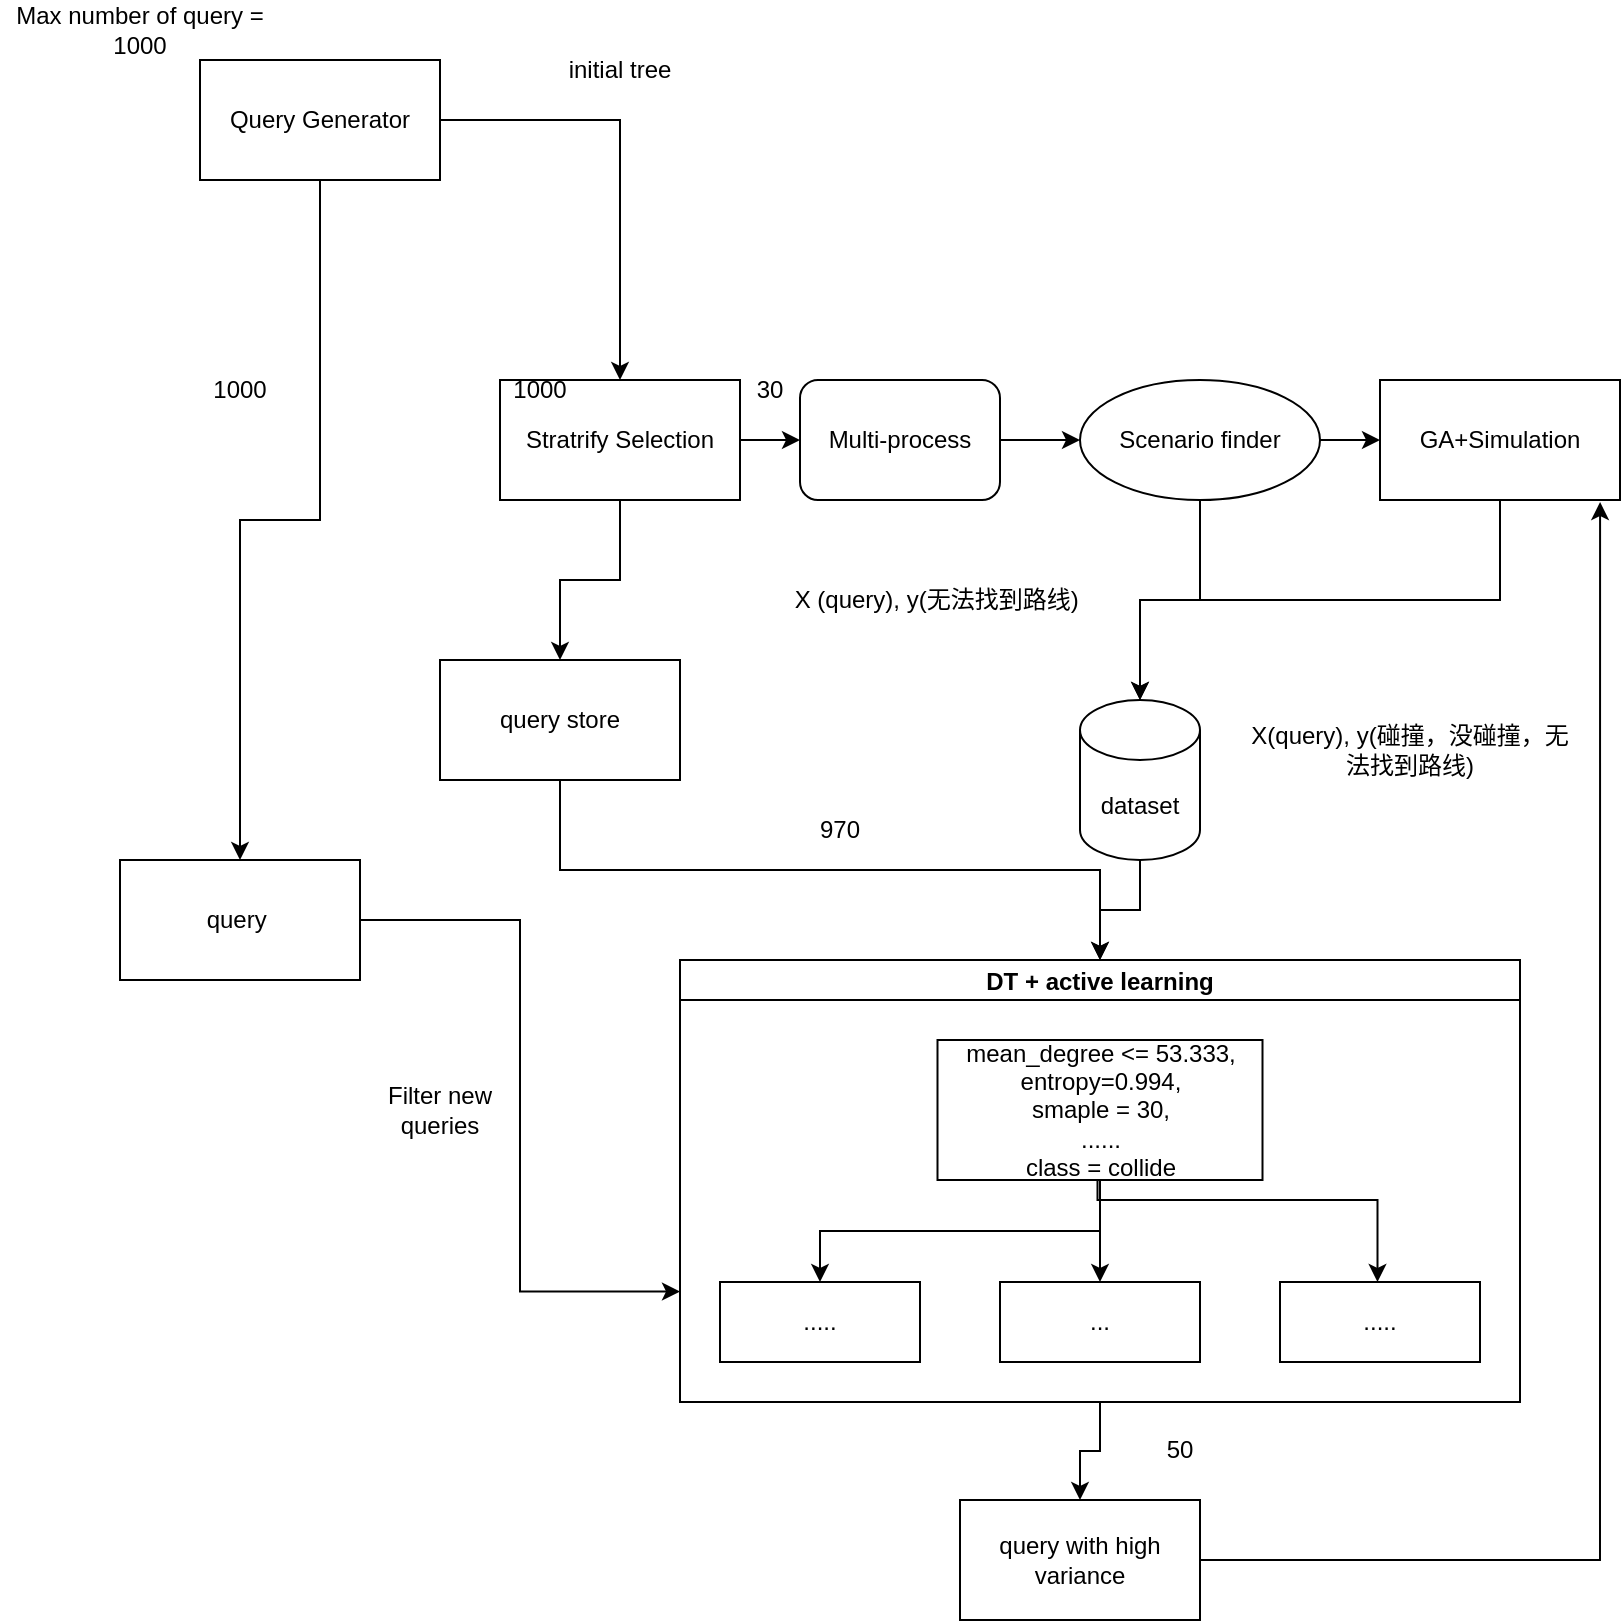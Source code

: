 <mxfile version="20.0.4" type="github">
  <diagram id="zHlYlBXhMhw6yWjJeGEb" name="Page-1">
    <mxGraphModel dx="1457" dy="1126" grid="1" gridSize="10" guides="1" tooltips="1" connect="1" arrows="1" fold="1" page="1" pageScale="1" pageWidth="850" pageHeight="1100" math="0" shadow="0">
      <root>
        <mxCell id="0" />
        <mxCell id="1" parent="0" />
        <mxCell id="4mI7yVJAers2u7PGMcaN-3" value="" style="edgeStyle=orthogonalEdgeStyle;rounded=0;orthogonalLoop=1;jettySize=auto;html=1;" edge="1" parent="1" source="4mI7yVJAers2u7PGMcaN-1" target="4mI7yVJAers2u7PGMcaN-2">
          <mxGeometry relative="1" as="geometry" />
        </mxCell>
        <mxCell id="4mI7yVJAers2u7PGMcaN-42" style="edgeStyle=orthogonalEdgeStyle;rounded=0;orthogonalLoop=1;jettySize=auto;html=1;exitX=0.5;exitY=1;exitDx=0;exitDy=0;" edge="1" parent="1" source="4mI7yVJAers2u7PGMcaN-1" target="4mI7yVJAers2u7PGMcaN-41">
          <mxGeometry relative="1" as="geometry" />
        </mxCell>
        <mxCell id="4mI7yVJAers2u7PGMcaN-1" value="Query Generator" style="rounded=0;whiteSpace=wrap;html=1;" vertex="1" parent="1">
          <mxGeometry x="110" y="40" width="120" height="60" as="geometry" />
        </mxCell>
        <mxCell id="4mI7yVJAers2u7PGMcaN-29" style="edgeStyle=orthogonalEdgeStyle;rounded=0;orthogonalLoop=1;jettySize=auto;html=1;exitX=0.5;exitY=1;exitDx=0;exitDy=0;entryX=0.5;entryY=0;entryDx=0;entryDy=0;" edge="1" parent="1" source="4mI7yVJAers2u7PGMcaN-2" target="4mI7yVJAers2u7PGMcaN-28">
          <mxGeometry relative="1" as="geometry" />
        </mxCell>
        <mxCell id="4mI7yVJAers2u7PGMcaN-51" value="" style="edgeStyle=orthogonalEdgeStyle;rounded=0;orthogonalLoop=1;jettySize=auto;html=1;" edge="1" parent="1" source="4mI7yVJAers2u7PGMcaN-2" target="4mI7yVJAers2u7PGMcaN-50">
          <mxGeometry relative="1" as="geometry" />
        </mxCell>
        <mxCell id="4mI7yVJAers2u7PGMcaN-2" value="Stratrify Selection" style="whiteSpace=wrap;html=1;rounded=0;" vertex="1" parent="1">
          <mxGeometry x="260" y="200" width="120" height="60" as="geometry" />
        </mxCell>
        <mxCell id="4mI7yVJAers2u7PGMcaN-4" value="1000" style="text;html=1;strokeColor=none;fillColor=none;align=center;verticalAlign=middle;whiteSpace=wrap;rounded=0;" vertex="1" parent="1">
          <mxGeometry x="250" y="190" width="60" height="30" as="geometry" />
        </mxCell>
        <mxCell id="4mI7yVJAers2u7PGMcaN-9" style="edgeStyle=orthogonalEdgeStyle;rounded=0;orthogonalLoop=1;jettySize=auto;html=1;exitX=0.5;exitY=1;exitDx=0;exitDy=0;entryX=0.5;entryY=0;entryDx=0;entryDy=0;entryPerimeter=0;" edge="1" parent="1" source="4mI7yVJAers2u7PGMcaN-5" target="4mI7yVJAers2u7PGMcaN-8">
          <mxGeometry relative="1" as="geometry" />
        </mxCell>
        <mxCell id="4mI7yVJAers2u7PGMcaN-5" value="GA+Simulation" style="whiteSpace=wrap;html=1;rounded=0;" vertex="1" parent="1">
          <mxGeometry x="700" y="200" width="120" height="60" as="geometry" />
        </mxCell>
        <mxCell id="4mI7yVJAers2u7PGMcaN-7" value="30" style="text;html=1;strokeColor=none;fillColor=none;align=center;verticalAlign=middle;whiteSpace=wrap;rounded=0;" vertex="1" parent="1">
          <mxGeometry x="365" y="190" width="60" height="30" as="geometry" />
        </mxCell>
        <mxCell id="4mI7yVJAers2u7PGMcaN-26" value="" style="edgeStyle=orthogonalEdgeStyle;rounded=0;orthogonalLoop=1;jettySize=auto;html=1;entryX=0.5;entryY=0;entryDx=0;entryDy=0;" edge="1" parent="1" source="4mI7yVJAers2u7PGMcaN-8" target="4mI7yVJAers2u7PGMcaN-16">
          <mxGeometry relative="1" as="geometry" />
        </mxCell>
        <mxCell id="4mI7yVJAers2u7PGMcaN-8" value="dataset" style="shape=cylinder3;whiteSpace=wrap;html=1;boundedLbl=1;backgroundOutline=1;size=15;" vertex="1" parent="1">
          <mxGeometry x="550" y="360" width="60" height="80" as="geometry" />
        </mxCell>
        <mxCell id="4mI7yVJAers2u7PGMcaN-10" value="X(query), y(碰撞，没碰撞，无法找到路线)" style="text;html=1;strokeColor=none;fillColor=none;align=center;verticalAlign=middle;whiteSpace=wrap;rounded=0;" vertex="1" parent="1">
          <mxGeometry x="630" y="360" width="170" height="50" as="geometry" />
        </mxCell>
        <mxCell id="4mI7yVJAers2u7PGMcaN-13" value="" style="edgeStyle=orthogonalEdgeStyle;rounded=0;orthogonalLoop=1;jettySize=auto;html=1;" edge="1" parent="1" source="4mI7yVJAers2u7PGMcaN-11" target="4mI7yVJAers2u7PGMcaN-5">
          <mxGeometry relative="1" as="geometry" />
        </mxCell>
        <mxCell id="4mI7yVJAers2u7PGMcaN-14" value="" style="edgeStyle=orthogonalEdgeStyle;rounded=0;orthogonalLoop=1;jettySize=auto;html=1;" edge="1" parent="1" source="4mI7yVJAers2u7PGMcaN-11" target="4mI7yVJAers2u7PGMcaN-8">
          <mxGeometry relative="1" as="geometry" />
        </mxCell>
        <mxCell id="4mI7yVJAers2u7PGMcaN-11" value="Scenario finder" style="ellipse;whiteSpace=wrap;html=1;rounded=0;" vertex="1" parent="1">
          <mxGeometry x="550" y="200" width="120" height="60" as="geometry" />
        </mxCell>
        <mxCell id="4mI7yVJAers2u7PGMcaN-15" value="X (query), y(无法找到路线)&amp;nbsp;" style="text;html=1;strokeColor=none;fillColor=none;align=center;verticalAlign=middle;whiteSpace=wrap;rounded=0;" vertex="1" parent="1">
          <mxGeometry x="390" y="280" width="180" height="60" as="geometry" />
        </mxCell>
        <mxCell id="4mI7yVJAers2u7PGMcaN-33" style="edgeStyle=orthogonalEdgeStyle;rounded=0;orthogonalLoop=1;jettySize=auto;html=1;exitX=0.5;exitY=1;exitDx=0;exitDy=0;entryX=0.5;entryY=0;entryDx=0;entryDy=0;" edge="1" parent="1" source="4mI7yVJAers2u7PGMcaN-16" target="4mI7yVJAers2u7PGMcaN-31">
          <mxGeometry relative="1" as="geometry" />
        </mxCell>
        <mxCell id="4mI7yVJAers2u7PGMcaN-16" value="DT + active learning" style="swimlane;startSize=20;horizontal=1;childLayout=treeLayout;horizontalTree=0;resizable=0;containerType=tree;" vertex="1" parent="1">
          <mxGeometry x="350" y="490" width="420" height="221" as="geometry" />
        </mxCell>
        <mxCell id="4mI7yVJAers2u7PGMcaN-17" value="mean_degree &amp;lt;= 53.333,&lt;br&gt;entropy=0.994,&lt;br&gt;smaple = 30,&lt;br&gt;......&lt;br&gt;class = collide" style="whiteSpace=wrap;html=1;" vertex="1" parent="4mI7yVJAers2u7PGMcaN-16">
          <mxGeometry x="128.75" y="40" width="162.5" height="70" as="geometry" />
        </mxCell>
        <mxCell id="4mI7yVJAers2u7PGMcaN-18" value="....." style="whiteSpace=wrap;html=1;" vertex="1" parent="4mI7yVJAers2u7PGMcaN-16">
          <mxGeometry x="20" y="161" width="100" height="40" as="geometry" />
        </mxCell>
        <mxCell id="4mI7yVJAers2u7PGMcaN-19" value="" style="edgeStyle=elbowEdgeStyle;elbow=vertical;html=1;rounded=0;" edge="1" parent="4mI7yVJAers2u7PGMcaN-16" source="4mI7yVJAers2u7PGMcaN-17" target="4mI7yVJAers2u7PGMcaN-18">
          <mxGeometry relative="1" as="geometry" />
        </mxCell>
        <mxCell id="4mI7yVJAers2u7PGMcaN-20" value="..." style="whiteSpace=wrap;html=1;" vertex="1" parent="4mI7yVJAers2u7PGMcaN-16">
          <mxGeometry x="160" y="161" width="100" height="40" as="geometry" />
        </mxCell>
        <mxCell id="4mI7yVJAers2u7PGMcaN-21" value="" style="edgeStyle=elbowEdgeStyle;elbow=vertical;html=1;rounded=0;" edge="1" parent="4mI7yVJAers2u7PGMcaN-16" source="4mI7yVJAers2u7PGMcaN-17" target="4mI7yVJAers2u7PGMcaN-20">
          <mxGeometry relative="1" as="geometry" />
        </mxCell>
        <mxCell id="4mI7yVJAers2u7PGMcaN-22" value="" style="edgeStyle=orthogonalEdgeStyle;rounded=0;orthogonalLoop=1;jettySize=auto;html=1;" edge="1" source="4mI7yVJAers2u7PGMcaN-17" target="4mI7yVJAers2u7PGMcaN-23" parent="4mI7yVJAers2u7PGMcaN-16">
          <mxGeometry relative="1" as="geometry">
            <Array as="points">
              <mxPoint x="208.75" y="120" />
              <mxPoint x="348.75" y="120" />
            </Array>
          </mxGeometry>
        </mxCell>
        <mxCell id="4mI7yVJAers2u7PGMcaN-23" value="....." style="whiteSpace=wrap;html=1;" vertex="1" parent="4mI7yVJAers2u7PGMcaN-16">
          <mxGeometry x="300" y="161" width="100" height="40" as="geometry" />
        </mxCell>
        <mxCell id="4mI7yVJAers2u7PGMcaN-30" style="edgeStyle=orthogonalEdgeStyle;rounded=0;orthogonalLoop=1;jettySize=auto;html=1;entryX=0.5;entryY=0;entryDx=0;entryDy=0;" edge="1" parent="1" source="4mI7yVJAers2u7PGMcaN-28" target="4mI7yVJAers2u7PGMcaN-16">
          <mxGeometry relative="1" as="geometry" />
        </mxCell>
        <mxCell id="4mI7yVJAers2u7PGMcaN-28" value="query store" style="rounded=0;whiteSpace=wrap;html=1;" vertex="1" parent="1">
          <mxGeometry x="230" y="340" width="120" height="60" as="geometry" />
        </mxCell>
        <mxCell id="4mI7yVJAers2u7PGMcaN-35" style="edgeStyle=orthogonalEdgeStyle;rounded=0;orthogonalLoop=1;jettySize=auto;html=1;entryX=0.917;entryY=1.017;entryDx=0;entryDy=0;entryPerimeter=0;" edge="1" parent="1" source="4mI7yVJAers2u7PGMcaN-31" target="4mI7yVJAers2u7PGMcaN-5">
          <mxGeometry relative="1" as="geometry" />
        </mxCell>
        <mxCell id="4mI7yVJAers2u7PGMcaN-31" value="query with high variance" style="rounded=0;whiteSpace=wrap;html=1;" vertex="1" parent="1">
          <mxGeometry x="490" y="760" width="120" height="60" as="geometry" />
        </mxCell>
        <mxCell id="4mI7yVJAers2u7PGMcaN-32" value="970" style="text;html=1;strokeColor=none;fillColor=none;align=center;verticalAlign=middle;whiteSpace=wrap;rounded=0;" vertex="1" parent="1">
          <mxGeometry x="400" y="410" width="60" height="30" as="geometry" />
        </mxCell>
        <mxCell id="4mI7yVJAers2u7PGMcaN-34" value="50" style="text;html=1;strokeColor=none;fillColor=none;align=center;verticalAlign=middle;whiteSpace=wrap;rounded=0;" vertex="1" parent="1">
          <mxGeometry x="570" y="720" width="60" height="30" as="geometry" />
        </mxCell>
        <mxCell id="4mI7yVJAers2u7PGMcaN-38" value="initial tree" style="text;html=1;strokeColor=none;fillColor=none;align=center;verticalAlign=middle;whiteSpace=wrap;rounded=0;" vertex="1" parent="1">
          <mxGeometry x="290" y="30" width="60" height="30" as="geometry" />
        </mxCell>
        <mxCell id="4mI7yVJAers2u7PGMcaN-44" style="edgeStyle=orthogonalEdgeStyle;rounded=0;orthogonalLoop=1;jettySize=auto;html=1;entryX=0;entryY=0.75;entryDx=0;entryDy=0;" edge="1" parent="1" source="4mI7yVJAers2u7PGMcaN-41" target="4mI7yVJAers2u7PGMcaN-16">
          <mxGeometry relative="1" as="geometry">
            <mxPoint x="130" y="650" as="targetPoint" />
          </mxGeometry>
        </mxCell>
        <mxCell id="4mI7yVJAers2u7PGMcaN-41" value="query&amp;nbsp;" style="rounded=0;whiteSpace=wrap;html=1;" vertex="1" parent="1">
          <mxGeometry x="70" y="440" width="120" height="60" as="geometry" />
        </mxCell>
        <mxCell id="4mI7yVJAers2u7PGMcaN-46" value="Filter new queries" style="text;html=1;strokeColor=none;fillColor=none;align=center;verticalAlign=middle;whiteSpace=wrap;rounded=0;" vertex="1" parent="1">
          <mxGeometry x="200" y="550" width="60" height="30" as="geometry" />
        </mxCell>
        <mxCell id="4mI7yVJAers2u7PGMcaN-47" value="1000" style="text;html=1;strokeColor=none;fillColor=none;align=center;verticalAlign=middle;whiteSpace=wrap;rounded=0;" vertex="1" parent="1">
          <mxGeometry x="100" y="190" width="60" height="30" as="geometry" />
        </mxCell>
        <mxCell id="4mI7yVJAers2u7PGMcaN-48" value="Max number of query = 1000" style="text;html=1;strokeColor=none;fillColor=none;align=center;verticalAlign=middle;whiteSpace=wrap;rounded=0;" vertex="1" parent="1">
          <mxGeometry x="10" y="10" width="140" height="30" as="geometry" />
        </mxCell>
        <mxCell id="4mI7yVJAers2u7PGMcaN-52" value="" style="edgeStyle=orthogonalEdgeStyle;rounded=0;orthogonalLoop=1;jettySize=auto;html=1;" edge="1" parent="1" source="4mI7yVJAers2u7PGMcaN-50" target="4mI7yVJAers2u7PGMcaN-11">
          <mxGeometry relative="1" as="geometry" />
        </mxCell>
        <mxCell id="4mI7yVJAers2u7PGMcaN-50" value="Multi-process" style="rounded=1;whiteSpace=wrap;html=1;" vertex="1" parent="1">
          <mxGeometry x="410" y="200" width="100" height="60" as="geometry" />
        </mxCell>
      </root>
    </mxGraphModel>
  </diagram>
</mxfile>
